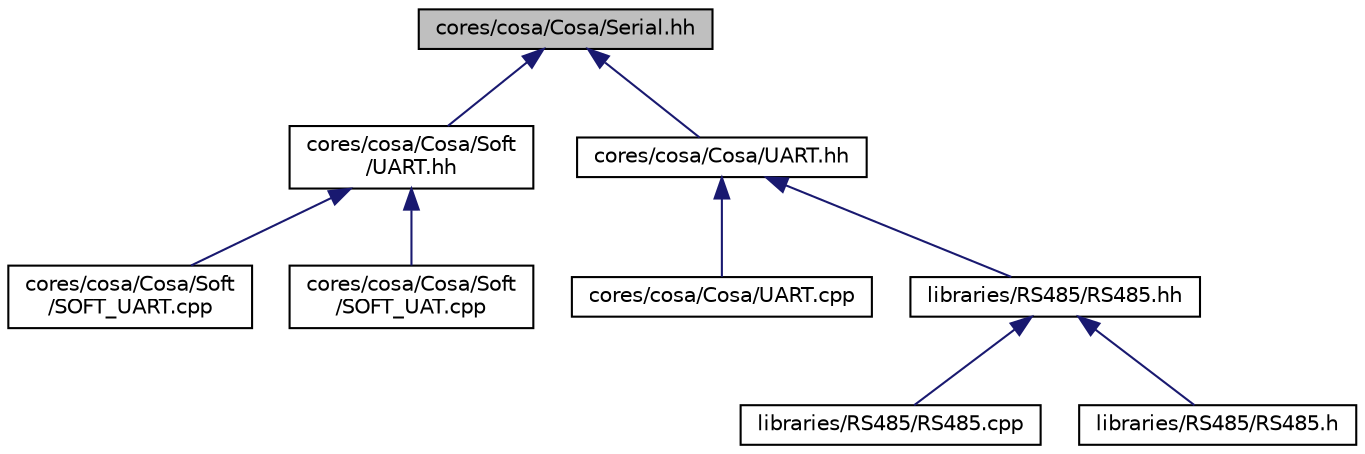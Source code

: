 digraph "cores/cosa/Cosa/Serial.hh"
{
  edge [fontname="Helvetica",fontsize="10",labelfontname="Helvetica",labelfontsize="10"];
  node [fontname="Helvetica",fontsize="10",shape=record];
  Node1 [label="cores/cosa/Cosa/Serial.hh",height=0.2,width=0.4,color="black", fillcolor="grey75", style="filled", fontcolor="black"];
  Node1 -> Node2 [dir="back",color="midnightblue",fontsize="10",style="solid",fontname="Helvetica"];
  Node2 [label="cores/cosa/Cosa/Soft\l/UART.hh",height=0.2,width=0.4,color="black", fillcolor="white", style="filled",URL="$df/de7/Soft_2UART_8hh.html"];
  Node2 -> Node3 [dir="back",color="midnightblue",fontsize="10",style="solid",fontname="Helvetica"];
  Node3 [label="cores/cosa/Cosa/Soft\l/SOFT_UART.cpp",height=0.2,width=0.4,color="black", fillcolor="white", style="filled",URL="$de/db1/SOFT__UART_8cpp.html"];
  Node2 -> Node4 [dir="back",color="midnightblue",fontsize="10",style="solid",fontname="Helvetica"];
  Node4 [label="cores/cosa/Cosa/Soft\l/SOFT_UAT.cpp",height=0.2,width=0.4,color="black", fillcolor="white", style="filled",URL="$d9/dad/SOFT__UAT_8cpp.html"];
  Node1 -> Node5 [dir="back",color="midnightblue",fontsize="10",style="solid",fontname="Helvetica"];
  Node5 [label="cores/cosa/Cosa/UART.hh",height=0.2,width=0.4,color="black", fillcolor="white", style="filled",URL="$d3/d14/UART_8hh.html"];
  Node5 -> Node6 [dir="back",color="midnightblue",fontsize="10",style="solid",fontname="Helvetica"];
  Node6 [label="cores/cosa/Cosa/UART.cpp",height=0.2,width=0.4,color="black", fillcolor="white", style="filled",URL="$d0/da0/UART_8cpp.html"];
  Node5 -> Node7 [dir="back",color="midnightblue",fontsize="10",style="solid",fontname="Helvetica"];
  Node7 [label="libraries/RS485/RS485.hh",height=0.2,width=0.4,color="black", fillcolor="white", style="filled",URL="$d7/da1/RS485_8hh.html"];
  Node7 -> Node8 [dir="back",color="midnightblue",fontsize="10",style="solid",fontname="Helvetica"];
  Node8 [label="libraries/RS485/RS485.cpp",height=0.2,width=0.4,color="black", fillcolor="white", style="filled",URL="$dd/dff/RS485_8cpp.html"];
  Node7 -> Node9 [dir="back",color="midnightblue",fontsize="10",style="solid",fontname="Helvetica"];
  Node9 [label="libraries/RS485/RS485.h",height=0.2,width=0.4,color="black", fillcolor="white", style="filled",URL="$d5/d78/RS485_8h.html"];
}

